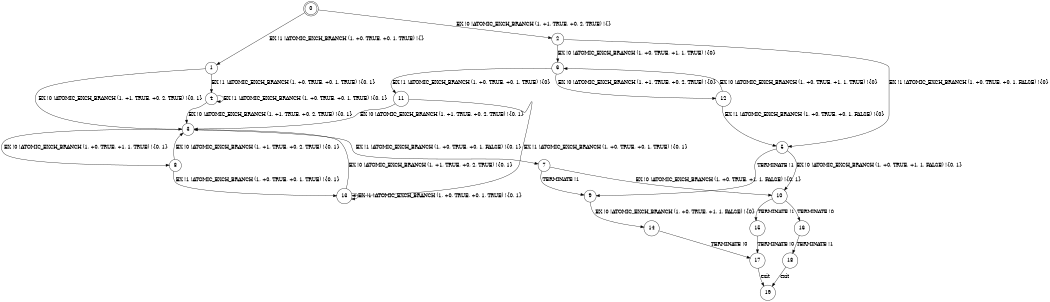 digraph BCG {
size = "7, 10.5";
center = TRUE;
node [shape = circle];
0 [peripheries = 2];
0 -> 1 [label = "EX !1 !ATOMIC_EXCH_BRANCH (1, +0, TRUE, +0, 1, TRUE) !{}"];
0 -> 2 [label = "EX !0 !ATOMIC_EXCH_BRANCH (1, +1, TRUE, +0, 2, TRUE) !{}"];
1 -> 3 [label = "EX !0 !ATOMIC_EXCH_BRANCH (1, +1, TRUE, +0, 2, TRUE) !{0, 1}"];
1 -> 4 [label = "EX !1 !ATOMIC_EXCH_BRANCH (1, +0, TRUE, +0, 1, TRUE) !{0, 1}"];
2 -> 5 [label = "EX !1 !ATOMIC_EXCH_BRANCH (1, +0, TRUE, +0, 1, FALSE) !{0}"];
2 -> 6 [label = "EX !0 !ATOMIC_EXCH_BRANCH (1, +0, TRUE, +1, 1, TRUE) !{0}"];
3 -> 7 [label = "EX !1 !ATOMIC_EXCH_BRANCH (1, +0, TRUE, +0, 1, FALSE) !{0, 1}"];
3 -> 8 [label = "EX !0 !ATOMIC_EXCH_BRANCH (1, +0, TRUE, +1, 1, TRUE) !{0, 1}"];
4 -> 3 [label = "EX !0 !ATOMIC_EXCH_BRANCH (1, +1, TRUE, +0, 2, TRUE) !{0, 1}"];
4 -> 4 [label = "EX !1 !ATOMIC_EXCH_BRANCH (1, +0, TRUE, +0, 1, TRUE) !{0, 1}"];
5 -> 9 [label = "TERMINATE !1"];
5 -> 10 [label = "EX !0 !ATOMIC_EXCH_BRANCH (1, +0, TRUE, +1, 1, FALSE) !{0, 1}"];
6 -> 11 [label = "EX !1 !ATOMIC_EXCH_BRANCH (1, +0, TRUE, +0, 1, TRUE) !{0}"];
6 -> 12 [label = "EX !0 !ATOMIC_EXCH_BRANCH (1, +1, TRUE, +0, 2, TRUE) !{0}"];
7 -> 9 [label = "TERMINATE !1"];
7 -> 10 [label = "EX !0 !ATOMIC_EXCH_BRANCH (1, +0, TRUE, +1, 1, FALSE) !{0, 1}"];
8 -> 13 [label = "EX !1 !ATOMIC_EXCH_BRANCH (1, +0, TRUE, +0, 1, TRUE) !{0, 1}"];
8 -> 3 [label = "EX !0 !ATOMIC_EXCH_BRANCH (1, +1, TRUE, +0, 2, TRUE) !{0, 1}"];
9 -> 14 [label = "EX !0 !ATOMIC_EXCH_BRANCH (1, +0, TRUE, +1, 1, FALSE) !{0}"];
10 -> 15 [label = "TERMINATE !1"];
10 -> 16 [label = "TERMINATE !0"];
11 -> 13 [label = "EX !1 !ATOMIC_EXCH_BRANCH (1, +0, TRUE, +0, 1, TRUE) !{0, 1}"];
11 -> 3 [label = "EX !0 !ATOMIC_EXCH_BRANCH (1, +1, TRUE, +0, 2, TRUE) !{0, 1}"];
12 -> 5 [label = "EX !1 !ATOMIC_EXCH_BRANCH (1, +0, TRUE, +0, 1, FALSE) !{0}"];
12 -> 6 [label = "EX !0 !ATOMIC_EXCH_BRANCH (1, +0, TRUE, +1, 1, TRUE) !{0}"];
13 -> 13 [label = "EX !1 !ATOMIC_EXCH_BRANCH (1, +0, TRUE, +0, 1, TRUE) !{0, 1}"];
13 -> 3 [label = "EX !0 !ATOMIC_EXCH_BRANCH (1, +1, TRUE, +0, 2, TRUE) !{0, 1}"];
14 -> 17 [label = "TERMINATE !0"];
15 -> 17 [label = "TERMINATE !0"];
16 -> 18 [label = "TERMINATE !1"];
17 -> 19 [label = "exit"];
18 -> 19 [label = "exit"];
}
